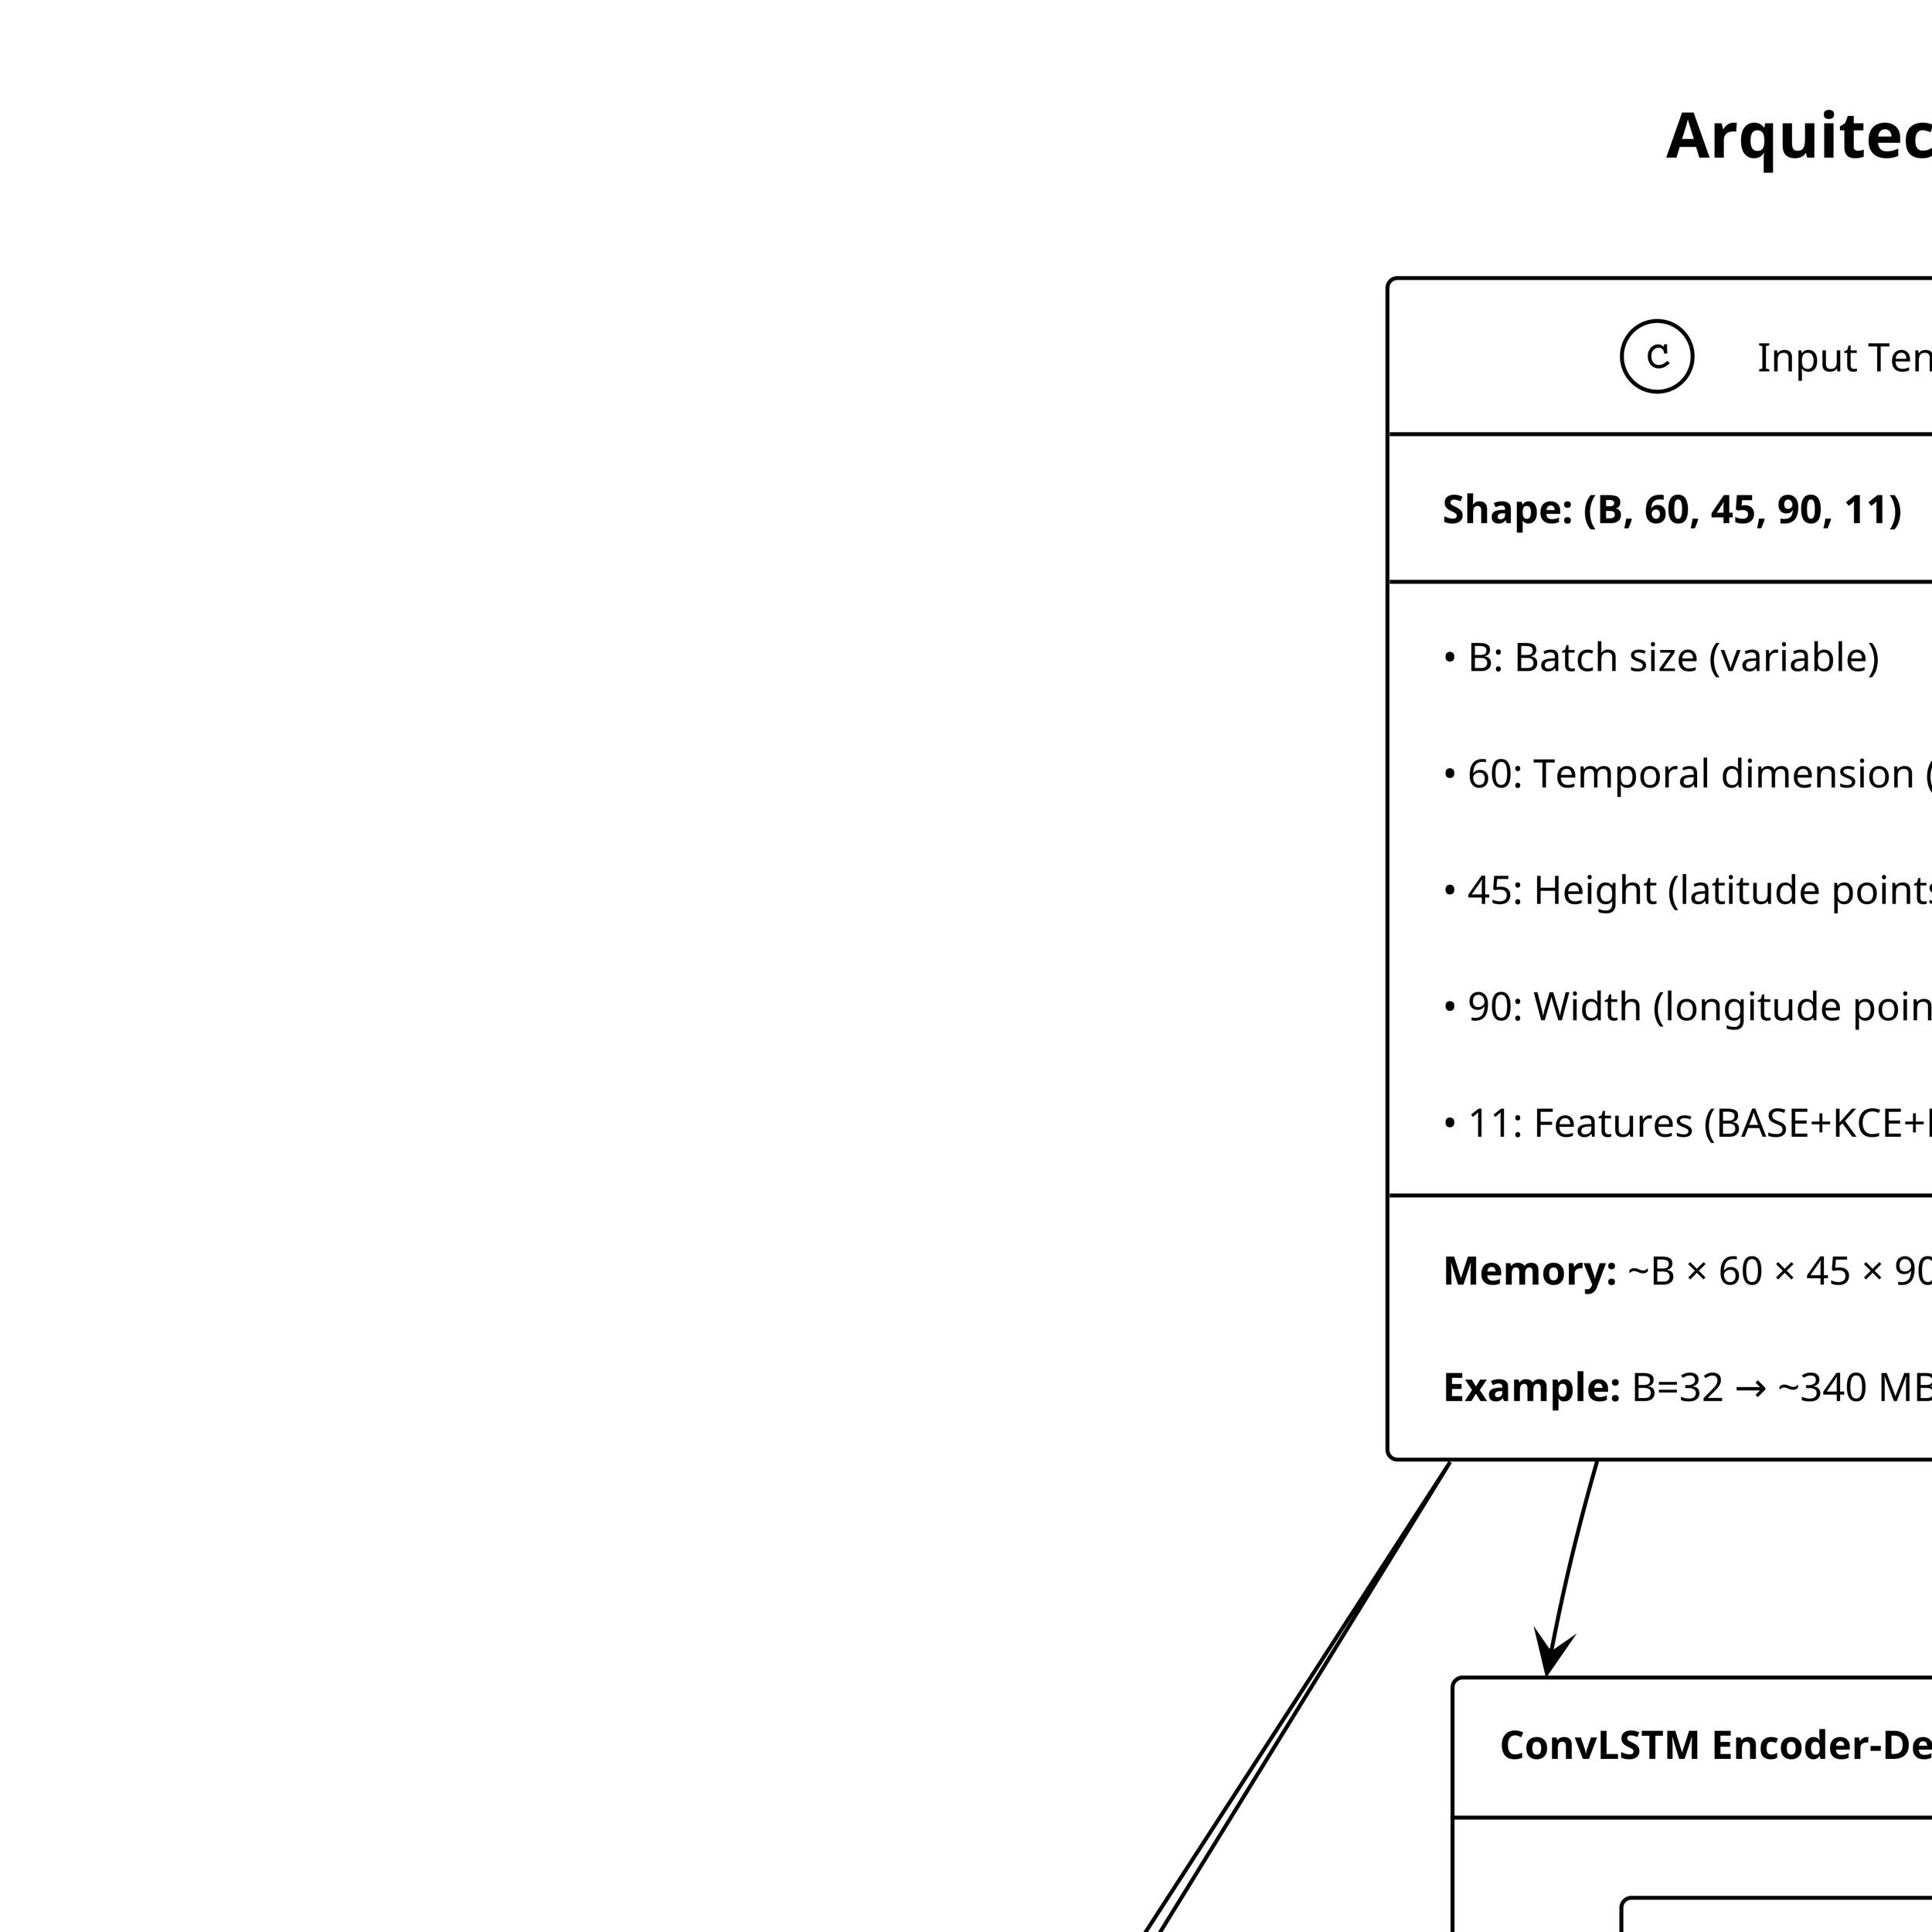 @startuml modelos_tensores
!theme plain
!define SCALE 3
!define DPI 800
skinparam dpi 800
skinparam backgroundColor white
skinparam defaultFontSize 10
skinparam titleFontSize 16
skinparam classBackgroundColor white
skinparam classBorderColor black
skinparam minClassWidth 200
skinparam minClassHeight 100
skinparam padding 8

title Arquitecturas con Dimensiones de Tensores Detalladas

class "Input Tensor" as input {
    **Shape: (B, 60, 45, 90, 11)**
    --
    • B: Batch size (variable)
    • 60: Temporal dimension (months)  
    • 45: Height (latitude points)
    • 90: Width (longitude points)
    • 11: Features (BASE+KCE+PAFC)
    --
    **Memory:** ~B × 60 × 45 × 90 × 11 × 4 bytes
    **Example:** B=32 → ~340 MB
}

package "ConvLSTM Encoder-Decoder Architecture" as arch1 {
    
    class "ConvLSTM2D Layer 1" as conv1 {
        **Input:** (B, 60, 45, 90, 11)
        **Output:** (B, 60, 45, 90, 64)
        --
        **Parameters:**
        • Filters: 64
        • Kernel size: (3, 3)
        • Return sequences: True
        • Activation: tanh/sigmoid
        --
        **Trainable params:** 
        4 × (11+64) × 64 × 3 × 3 = 172,800
        **+ BatchNorm:** 64 × 2 = 128
        **Total:** 172,928
    }
    
    class "ConvLSTM2D Layer 2" as conv2 {
        **Input:** (B, 60, 45, 90, 64)
        **Output:** (B, 60, 45, 90, 32)
        --
        **Parameters:**
        • Filters: 32
        • Kernel size: (3, 3)
        • Return sequences: True
        --
        **Trainable params:**
        4 × (64+32) × 32 × 3 × 3 = 110,592
        **+ BatchNorm:** 32 × 2 = 64
        **Total:** 110,656
    }
    
    class "CBAM Attention" as cbam {
        **Input:** (B, 60, 45, 90, 32)
        **Output:** (B, 60, 45, 90, 32)
        --
        **Channel Attention:**
        • Global Avg/Max Pool → (B, 60, 32)
        • MLP: 32 → 16 → 32
        • Sigmoid activation
        **Spatial Attention:**
        • Channel pool → (B, 60, 45, 90, 2)
        • Conv2D 7×7 → (B, 60, 45, 90, 1)
        • Sigmoid activation
        --
        **Trainable params:** ~2,080
    }
    
    class "ConvLSTM2D Layer 3" as conv3 {
        **Input:** (B, 60, 45, 90, 32)
        **Output:** (B, 45, 90, 16)
        --
        **Parameters:**
        • Filters: 16
        • Kernel size: (3, 3)
        • Return sequences: False
        --
        **Trainable params:**
        4 × (32+16) × 16 × 3 × 3 = 27,648
        **+ BatchNorm:** 16 × 2 = 32
        **Total:** 27,680
    }
    
    class "Spatial Head" as head1 {
        **Input:** (B, 45, 90, 16)
        **Output:** (B, 3, 45, 90, 1)
        --
        **Multi-scale processing:**
        • Conv2D layers for upsampling
        • Skip connections
        • Final projection to 3 horizons
        --
        **Trainable params:** ~50,000
        **Total model params:** ~2.1M
    }
}

package "ConvGRU Residual Architecture" as arch2 {
    
    class "Projection Layer" as proj {
        **Input:** (B, 60, 45, 90, 11)
        **Output:** (B, 60, 45, 90, 32)
        --
        **TimeDistributed Conv2D:**
        • Filters: 32
        • Kernel size: (1, 1)
        • No padding needed
        --
        **Trainable params:**
        11 × 32 × 1 × 1 = 352
        **+ Bias:** 32
        **Total:** 384
    }
    
    class "ConvGRU2D Layer 1" as gru1 {
        **Input:** (B, 60, 45, 90, 32)
        **Output:** (B, 60, 45, 90, 64)
        --
        **GRU Gates (Update, Reset, New):**
        • Update gate: σ(W_z * [x_t, h_{t-1}])
        • Reset gate: σ(W_r * [x_t, h_{t-1}])
        • New gate: tanh(W_h * [x_t, r_t ⊙ h_{t-1}])
        --
        **Trainable params:**
        3 × (32+64) × 64 × 3 × 3 = 165,888
        **+ BatchNorm:** 64 × 2 = 128
        **Total:** 166,016
    }
    
    class "ConvGRU2D Layer 2" as gru2 {
        **Input:** (B, 60, 45, 90, 64)
        **Output:** (B, 45, 90, 32)
        --
        **Parameters:**
        • Filters: 32
        • Return sequences: False
        • Takes last timestep output
        --
        **Trainable params:**
        3 × (64+32) × 32 × 3 × 3 = 82,944
        **+ BatchNorm:** 32 × 2 = 64
        **Total:** 83,008
    }
    
    class "Skip Connection" as skip {
        **Input:** (B, 60, 45, 90, 11)
        **Output:** (B, 45, 90, 32)
        --
        **Operations:**
        • Take last timestep: [:, -1, :, :, :]
        • Conv2D(32, 1×1) projection
        • Residual connection to main path
        --
        **Trainable params:** 11 × 32 + 32 = 384
        **Total model params:** ~1.8M
    }
}

package "Transformer Hybrid Architecture" as arch3 {
    
    class "CNN Encoder" as cnn_enc {
        **Input:** (B, 60, 45, 90, 11)
        **Layer 1:** (B, 60, 45, 90, 64)
        **Layer 2:** (B, 60, 45, 90, 32)
        --
        **TimeDistributed Conv2D:**
        • Layer 1: 3×3, 64 filters
        • Layer 2: 3×3, 32 filters
        • BatchNorm + ReLU after each
        --
        **Params Layer 1:** 11×64×3×3 + 64 = 6,400
        **Params Layer 2:** 64×32×3×3 + 32 = 18,464
    }
    
    class "Spatial Reduction" as reduction {
        **Input:** (B, 60, 45, 90, 32)
        **MaxPool:** (B, 60, 22, 45, 32)
        **Flatten:** (B, 60, 31,680)
        --
        **Operations:**
        • MaxPooling2D(2×2, stride=2)
        • Spatial: 45×90 → 22×45
        • Flatten: 22×45×32 = 31,680
        --
        **No trainable parameters**
    }
    
    class "Multi-Head Attention" as mha {
        **Input:** (B, 60, 31,680)
        **Output:** (B, 60, 31,680)
        --
        **Configuration:**
        • Heads: 4
        • Key dimension: 32
        • Query, Key, Value projections
        • Self-attention mechanism
        --
        **Trainable params:**
        4 × (31,680×32×3) + output_proj
        **≈ 12.2M parameters**
    }
    
    class "LSTM Aggregation" as lstm_agg {
        **Input:** (B, 60, 31,680)
        **Output:** (B, 128)
        --
        **LSTM Parameters:**
        • Hidden units: 128
        • Return sequences: False
        • 4 gates: input, forget, output, cell
        --
        **Trainable params:**
        4 × (31,680 + 128) × 128 ≈ 16.3M
        **Total model params:** ~2.5M
    }
}

' Connections
input --> arch1
input --> arch2  
input --> arch3

conv1 --> conv2 : **Temporal\nEncoding**
conv2 --> cbam : **Attention\nMechanism**
cbam --> conv3 : **Decoder\nStage**
conv3 --> head1 : **Multi-horizon\nOutput**

proj --> gru1 : **Feature\nProjection**
gru1 --> gru2 : **Temporal\nProcessing**
gru2 --> skip : **Residual\nFusion**

cnn_enc --> reduction : **Spatial\nCompression**
reduction --> mha : **Temporal\nAttention**
mha --> lstm_agg : **Sequence\nAggregation**

' Technical notes
note bottom of input
**Data Specifications:**
• Temporal resolution: Monthly (60 timesteps = 5 years)
• Spatial resolution: 0.05° × 0.05° (≈5.5 km)
• Geographic extent: Boyacá region, Colombia
• Feature engineering: BASE(4) + KCE(3) + PAFC(4) = 11 features
end note

@enduml

